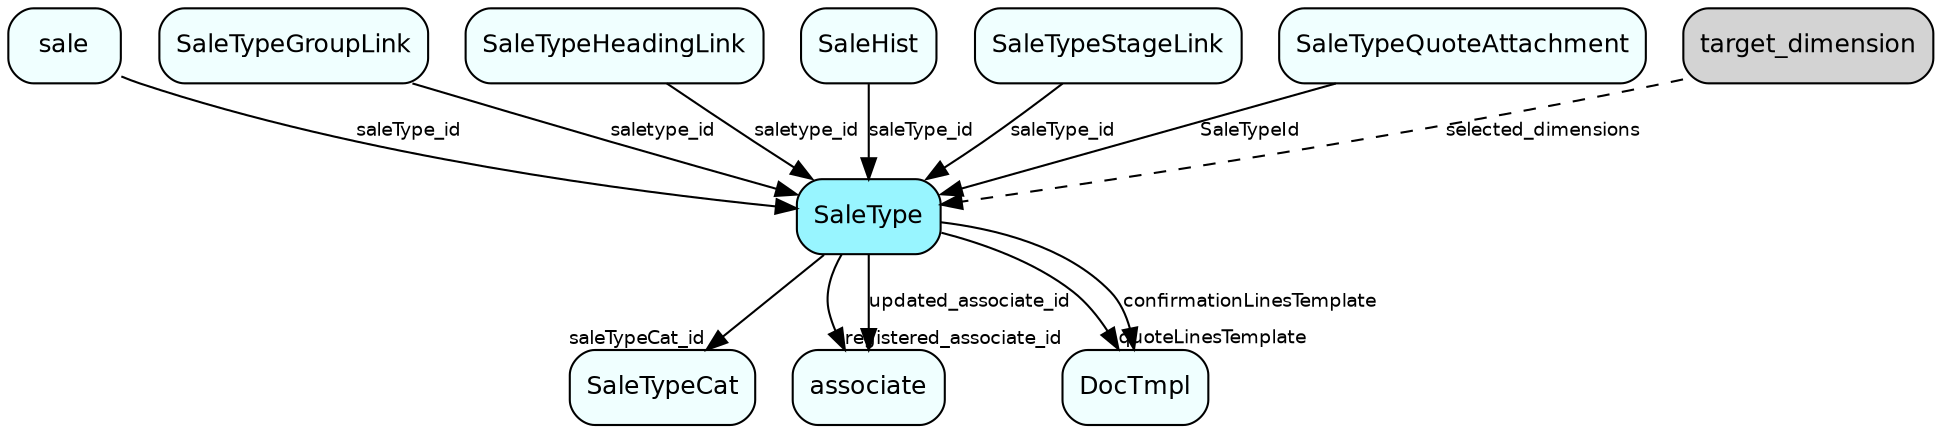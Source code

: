 digraph SaleType  {
node [shape = box style="rounded, filled" fontname = "Helvetica" fontsize = "12" ]
edge [fontname = "Helvetica" fontsize = "9"]

SaleType[fillcolor = "cadetblue1"]
SaleTypeCat[fillcolor = "azure1"]
associate[fillcolor = "azure1"]
DocTmpl[fillcolor = "azure1"]
sale[fillcolor = "azure1"]
SaleTypeGroupLink[fillcolor = "azure1"]
SaleTypeHeadingLink[fillcolor = "azure1"]
SaleHist[fillcolor = "azure1"]
SaleTypeStageLink[fillcolor = "azure1"]
SaleTypeQuoteAttachment[fillcolor = "azure1"]
SaleType -> SaleTypeCat [headlabel = "saleTypeCat_id"]
SaleType -> associate [headlabel = "registered_associate_id"]
SaleType -> associate [label = "updated_associate_id"]
SaleType -> DocTmpl [headlabel = "quoteLinesTemplate"]
SaleType -> DocTmpl [label = "confirmationLinesTemplate"]
target_dimension -> SaleType [label = "selected_dimensions" style="dashed"]
sale -> SaleType [label = "saleType_id"]
SaleTypeGroupLink -> SaleType [label = "saletype_id"]
SaleTypeHeadingLink -> SaleType [label = "saletype_id"]
SaleHist -> SaleType [label = "saleType_id"]
SaleTypeStageLink -> SaleType [label = "saleType_id"]
SaleTypeQuoteAttachment -> SaleType [label = "SaleTypeId"]
}

